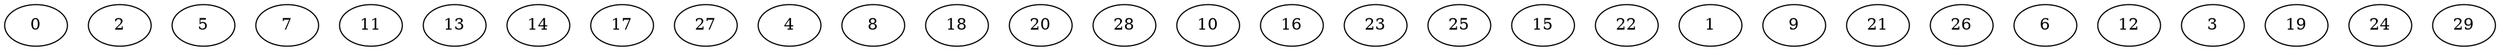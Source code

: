 digraph Independent_Nodes_30_WeightType_Random {
	graph ["Duplicate states"=0,
		GraphType=Independent,
		"Max states in OPEN"=0,
		Modes="120000ms; topo-ordered tasks, ; Pruning: task equivalence, fixed order ready list, ; F-value: ; Optimisation: best schedule length (\
SL) optimisation on equal, ",
		NumberOfTasks=30,
		"Pruned using list schedule length"=6804,
		"States removed from OPEN"=0,
		TargetSystem="Homogeneous-2",
		"Time to schedule (ms)"=261,
		"Total idle time"=0,
		"Total schedule length"=100,
		"Total sequential time"=200,
		"Total states created"=18484
	];
	0	["Finish time"=9,
		Processor=0,
		"Start time"=0,
		Weight=9];
	2	["Finish time"=9,
		Processor=1,
		"Start time"=0,
		Weight=9];
	5	["Finish time"=18,
		Processor=0,
		"Start time"=9,
		Weight=9];
	7	["Finish time"=18,
		Processor=1,
		"Start time"=9,
		Weight=9];
	11	["Finish time"=27,
		Processor=0,
		"Start time"=18,
		Weight=9];
	13	["Finish time"=27,
		Processor=1,
		"Start time"=18,
		Weight=9];
	14	["Finish time"=36,
		Processor=0,
		"Start time"=27,
		Weight=9];
	17	["Finish time"=36,
		Processor=1,
		"Start time"=27,
		Weight=9];
	27	["Finish time"=45,
		Processor=0,
		"Start time"=36,
		Weight=9];
	4	["Finish time"=44,
		Processor=1,
		"Start time"=36,
		Weight=8];
	8	["Finish time"=52,
		Processor=1,
		"Start time"=44,
		Weight=8];
	18	["Finish time"=53,
		Processor=0,
		"Start time"=45,
		Weight=8];
	20	["Finish time"=60,
		Processor=1,
		"Start time"=52,
		Weight=8];
	28	["Finish time"=61,
		Processor=0,
		"Start time"=53,
		Weight=8];
	10	["Finish time"=67,
		Processor=1,
		"Start time"=60,
		Weight=7];
	16	["Finish time"=68,
		Processor=0,
		"Start time"=61,
		Weight=7];
	23	["Finish time"=74,
		Processor=1,
		"Start time"=67,
		Weight=7];
	25	["Finish time"=75,
		Processor=0,
		"Start time"=68,
		Weight=7];
	15	["Finish time"=80,
		Processor=1,
		"Start time"=74,
		Weight=6];
	22	["Finish time"=81,
		Processor=0,
		"Start time"=75,
		Weight=6];
	1	["Finish time"=85,
		Processor=1,
		"Start time"=80,
		Weight=5];
	9	["Finish time"=86,
		Processor=0,
		"Start time"=81,
		Weight=5];
	21	["Finish time"=90,
		Processor=1,
		"Start time"=85,
		Weight=5];
	26	["Finish time"=91,
		Processor=0,
		"Start time"=86,
		Weight=5];
	6	["Finish time"=94,
		Processor=1,
		"Start time"=90,
		Weight=4];
	12	["Finish time"=95,
		Processor=0,
		"Start time"=91,
		Weight=4];
	3	["Finish time"=97,
		Processor=1,
		"Start time"=94,
		Weight=3];
	19	["Finish time"=98,
		Processor=0,
		"Start time"=95,
		Weight=3];
	24	["Finish time"=100,
		Processor=1,
		"Start time"=97,
		Weight=3];
	29	["Finish time"=100,
		Processor=0,
		"Start time"=98,
		Weight=2];
}
